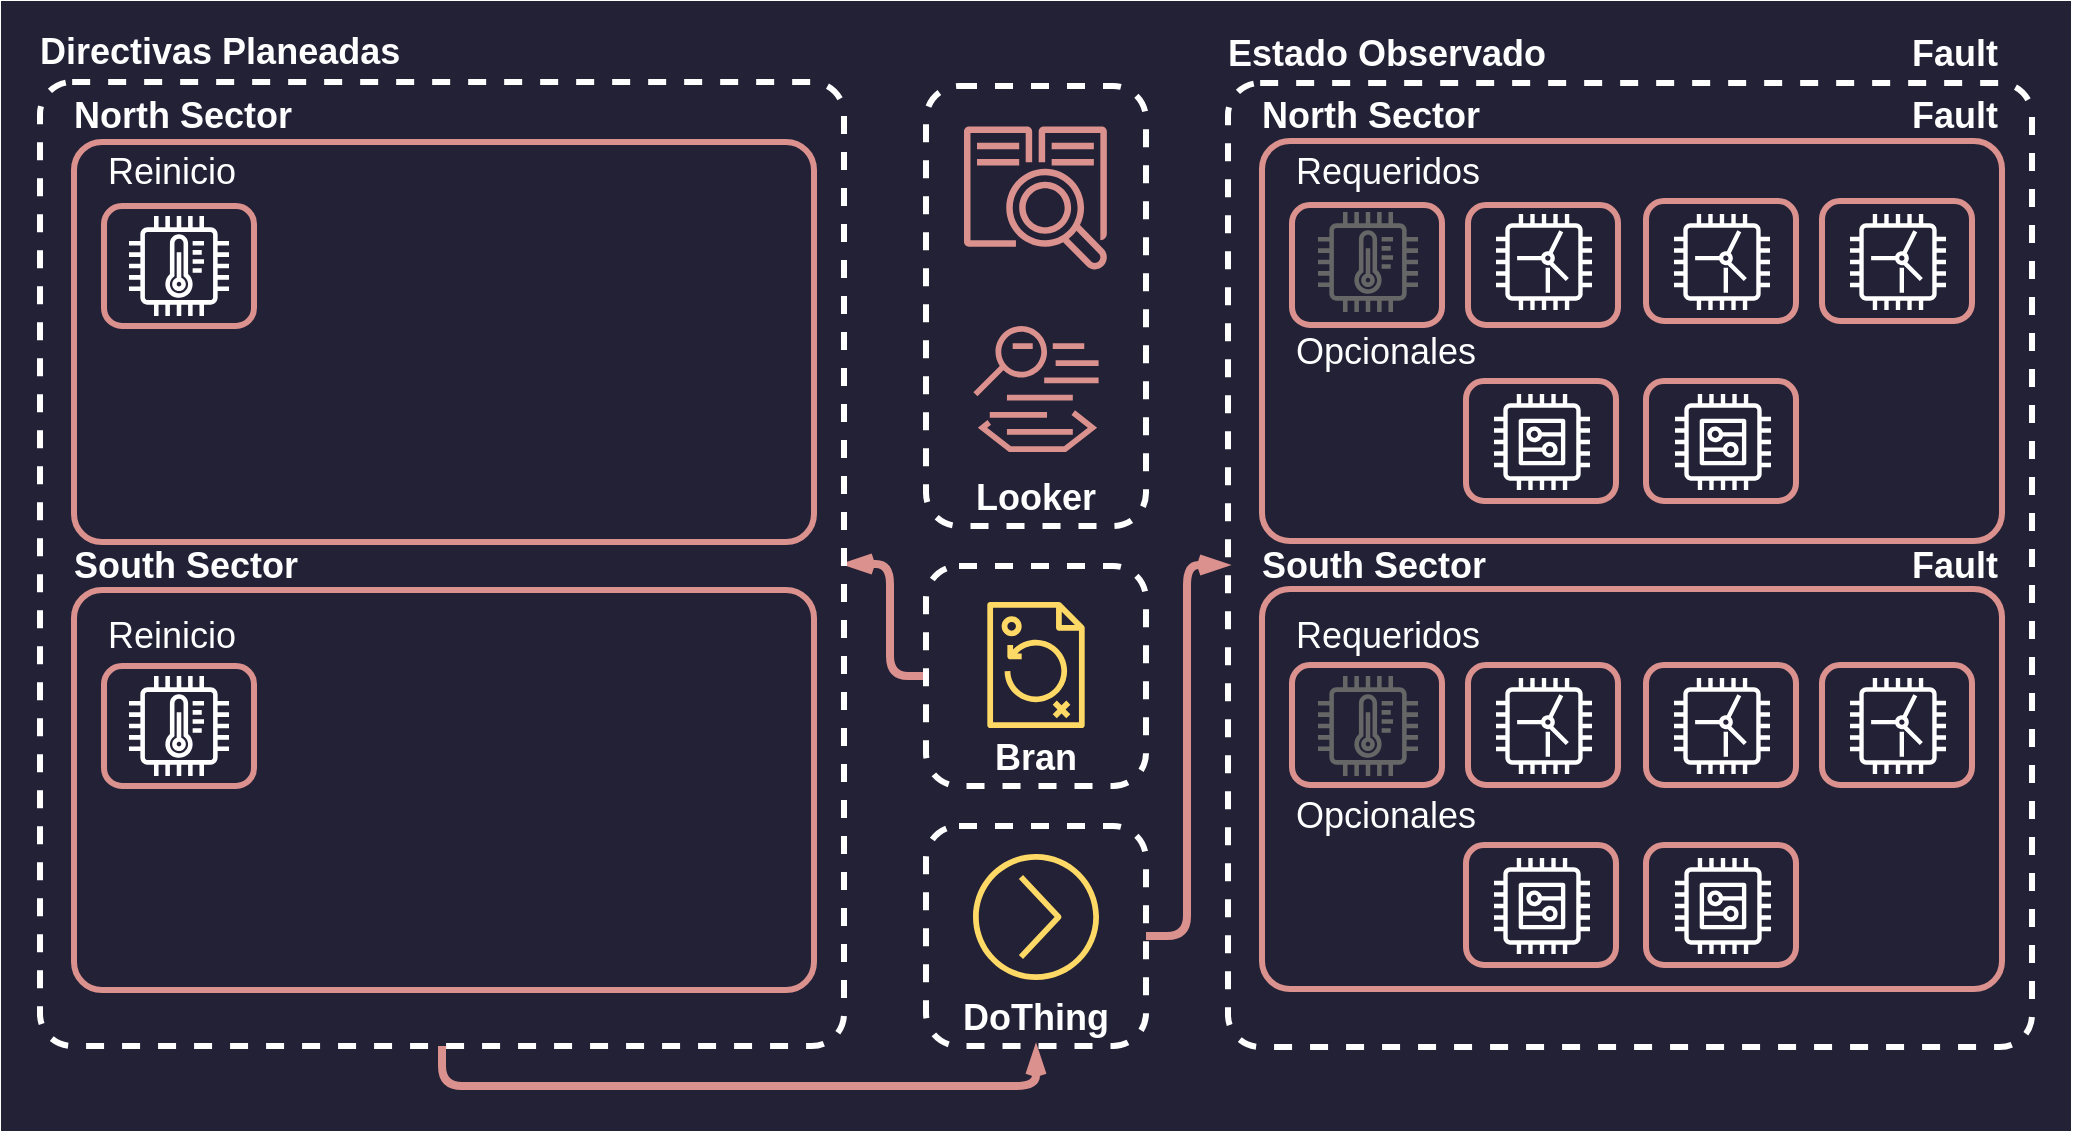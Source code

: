 <mxfile version="22.1.21" type="device">
  <diagram name="Page-1" id="UgkzKDdlbD2YLOSZ790F">
    <mxGraphModel dx="579" dy="907" grid="0" gridSize="10" guides="1" tooltips="1" connect="1" arrows="1" fold="1" page="1" pageScale="1" pageWidth="850" pageHeight="1100" math="0" shadow="0">
      <root>
        <mxCell id="0" />
        <mxCell id="1" parent="0" />
        <mxCell id="WaaS-qGKVErQEOPKYESH-2" value="" style="group;fillColor=#232136;strokeColor=#232136;strokeWidth=25;container=0;movable=1;resizable=1;rotatable=1;deletable=1;editable=1;locked=0;connectable=1;fontSize=18;" parent="1" vertex="1" connectable="0">
          <mxGeometry x="950" y="440" width="1010" height="540" as="geometry" />
        </mxCell>
        <mxCell id="3aSCwRJMT3F2lno_R7aL-35" value="Looker" style="rounded=1;whiteSpace=wrap;html=1;dashed=1;labelBackgroundColor=none;strokeColor=#FFFFFF;strokeWidth=3;align=center;verticalAlign=bottom;fontFamily=Helvetica;fontSize=18;fontColor=#FFFFFF;fillColor=none;fontStyle=1" parent="1" vertex="1">
          <mxGeometry x="1400" y="470" width="110" height="220" as="geometry" />
        </mxCell>
        <mxCell id="9AoiroFoVsxQzHGqrJnJ-85" value="" style="sketch=0;outlineConnect=0;fontColor=#FFFFFF;gradientColor=none;fillColor=#DB918D;strokeColor=none;dashed=0;verticalLabelPosition=bottom;verticalAlign=top;align=center;html=1;fontSize=18;fontStyle=0;aspect=fixed;shape=mxgraph.aws4.application_discovery_service_aws_agentless_collector;rotation=0;container=0;flipV=0;" parent="1" vertex="1">
          <mxGeometry x="1419" y="490" width="72" height="72" as="geometry" />
        </mxCell>
        <mxCell id="3aSCwRJMT3F2lno_R7aL-10" value="" style="sketch=0;outlineConnect=0;fontColor=#232F3E;gradientColor=none;fillColor=#DB918D;strokeColor=none;dashed=0;verticalLabelPosition=bottom;verticalAlign=top;align=center;html=1;fontSize=18;fontStyle=0;aspect=fixed;shape=mxgraph.aws4.mainframe_modernization_analyzer;rotation=0;container=0;flipV=0;" parent="1" vertex="1">
          <mxGeometry x="1423.5" y="590" width="63" height="63" as="geometry" />
        </mxCell>
        <mxCell id="8PTqsjU23CyEYYIXnUMX-3" style="edgeStyle=orthogonalEdgeStyle;shape=connector;curved=0;rounded=1;orthogonalLoop=1;jettySize=auto;html=1;entryX=0;entryY=0.5;entryDx=0;entryDy=0;labelBackgroundColor=default;strokeColor=#DB918D;strokeWidth=4;align=center;verticalAlign=middle;fontFamily=Helvetica;fontSize=11;fontColor=default;endArrow=openThin;endFill=0;" edge="1" parent="1" source="3aSCwRJMT3F2lno_R7aL-37" target="9AoiroFoVsxQzHGqrJnJ-2">
          <mxGeometry relative="1" as="geometry" />
        </mxCell>
        <mxCell id="3aSCwRJMT3F2lno_R7aL-37" value="DoThing" style="rounded=1;whiteSpace=wrap;html=1;dashed=1;labelBackgroundColor=none;strokeColor=#FFFFFF;strokeWidth=3;align=center;verticalAlign=bottom;fontFamily=Helvetica;fontSize=18;fontColor=#FFFFFF;fillColor=none;fontStyle=1" parent="1" vertex="1">
          <mxGeometry x="1400" y="840" width="110" height="110" as="geometry" />
        </mxCell>
        <mxCell id="3aSCwRJMT3F2lno_R7aL-7" value="" style="sketch=0;outlineConnect=0;fontColor=#232F3E;gradientColor=none;fillColor=#FFD966;strokeColor=#DB918D;dashed=0;verticalLabelPosition=bottom;verticalAlign=top;align=center;html=1;fontSize=18;fontStyle=0;aspect=fixed;pointerEvents=1;shape=mxgraph.aws4.action;fontFamily=Helvetica;container=0;rotation=0;flipV=0;" parent="1" vertex="1">
          <mxGeometry x="1423.5" y="854" width="63" height="63" as="geometry" />
        </mxCell>
        <mxCell id="9AoiroFoVsxQzHGqrJnJ-2" value="" style="rounded=1;whiteSpace=wrap;html=1;labelBackgroundColor=none;strokeColor=#FFFFFF;strokeWidth=3;align=left;verticalAlign=top;fontFamily=Helvetica;fontSize=18;fontColor=#FFFFFF;fillColor=none;arcSize=4;dashed=1;container=0;" parent="1" vertex="1">
          <mxGeometry x="1551" y="468.5" width="402" height="482" as="geometry" />
        </mxCell>
        <mxCell id="9AoiroFoVsxQzHGqrJnJ-78" value="&lt;div style=&quot;text-align: center; font-size: 18px;&quot;&gt;&lt;span style=&quot;background-color: initial; font-size: 18px;&quot;&gt;&lt;b style=&quot;font-size: 18px;&quot;&gt;Estado Observado&lt;/b&gt;&lt;/span&gt;&lt;/div&gt;&lt;div style=&quot;text-align: center; font-size: 18px;&quot;&gt;&lt;span style=&quot;background-color: initial; font-size: 18px;&quot;&gt;&lt;b style=&quot;font-size: 18px;&quot;&gt;&lt;br style=&quot;font-size: 18px;&quot;&gt;&lt;/b&gt;&lt;/span&gt;&lt;/div&gt;" style="text;whiteSpace=wrap;html=1;fontSize=18;fontFamily=Helvetica;fontColor=#FFFFFF;container=0;" parent="1" vertex="1">
          <mxGeometry x="1549" y="436.5" width="402" height="40" as="geometry" />
        </mxCell>
        <mxCell id="9AoiroFoVsxQzHGqrJnJ-125" value="Opcionales" style="text;html=1;strokeColor=none;fillColor=none;align=left;verticalAlign=middle;whiteSpace=wrap;rounded=0;fontSize=18;fontFamily=Helvetica;fontColor=#FFFFFF;container=0;" parent="1" vertex="1">
          <mxGeometry x="1583" y="819.5" width="75" height="30" as="geometry" />
        </mxCell>
        <mxCell id="9AoiroFoVsxQzHGqrJnJ-126" value="Requeridos" style="text;html=1;strokeColor=none;fillColor=none;align=left;verticalAlign=middle;whiteSpace=wrap;rounded=0;fontSize=18;fontFamily=Helvetica;fontColor=#FFFFFF;container=0;" parent="1" vertex="1">
          <mxGeometry x="1583" y="729.5" width="75" height="30" as="geometry" />
        </mxCell>
        <mxCell id="9AoiroFoVsxQzHGqrJnJ-127" value="" style="rounded=1;whiteSpace=wrap;html=1;labelBackgroundColor=none;strokeColor=#DB918D;strokeWidth=3;align=left;verticalAlign=top;fontFamily=Helvetica;fontSize=18;fontColor=#FFFFFF;fillColor=none;arcSize=7;container=0;" parent="1" vertex="1">
          <mxGeometry x="1568" y="721.5" width="370" height="200" as="geometry" />
        </mxCell>
        <mxCell id="9AoiroFoVsxQzHGqrJnJ-128" value="&lt;b style=&quot;border-color: var(--border-color); color: rgb(255, 255, 255); font-family: Helvetica; font-size: 18px; font-style: normal; font-variant-ligatures: normal; font-variant-caps: normal; letter-spacing: normal; orphans: 2; text-align: center; text-indent: 0px; text-transform: none; widows: 2; word-spacing: 0px; -webkit-text-stroke-width: 0px; text-decoration-thickness: initial; text-decoration-style: initial; text-decoration-color: initial;&quot;&gt;South Sector&lt;/b&gt;" style="text;whiteSpace=wrap;html=1;fontSize=18;fontFamily=Helvetica;fontColor=#FFFFFF;container=0;" parent="1" vertex="1">
          <mxGeometry x="1566" y="693" width="211" height="40" as="geometry" />
        </mxCell>
        <mxCell id="9AoiroFoVsxQzHGqrJnJ-129" value="" style="rounded=1;whiteSpace=wrap;html=1;labelBackgroundColor=none;strokeColor=#DB918D;strokeWidth=3;align=left;verticalAlign=top;fontFamily=Helvetica;fontSize=18;fontColor=#FFFFFF;fillColor=none;arcSize=7;container=0;" parent="1" vertex="1">
          <mxGeometry x="1568" y="497.5" width="370" height="200" as="geometry" />
        </mxCell>
        <mxCell id="9AoiroFoVsxQzHGqrJnJ-130" value="Opcionales" style="text;html=1;strokeColor=none;fillColor=none;align=left;verticalAlign=middle;whiteSpace=wrap;rounded=0;fontSize=18;fontFamily=Helvetica;fontColor=#FFFFFF;container=0;" parent="1" vertex="1">
          <mxGeometry x="1583" y="587.5" width="75" height="30" as="geometry" />
        </mxCell>
        <mxCell id="9AoiroFoVsxQzHGqrJnJ-131" value="Requeridos" style="text;html=1;strokeColor=none;fillColor=none;align=left;verticalAlign=middle;whiteSpace=wrap;rounded=0;fontSize=18;fontFamily=Helvetica;fontColor=#FFFFFF;container=0;" parent="1" vertex="1">
          <mxGeometry x="1583" y="497.5" width="75" height="30" as="geometry" />
        </mxCell>
        <mxCell id="9AoiroFoVsxQzHGqrJnJ-132" value="&lt;b style=&quot;border-color: var(--border-color); color: rgb(255, 255, 255); font-family: Helvetica; font-size: 18px; font-style: normal; font-variant-ligatures: normal; font-variant-caps: normal; letter-spacing: normal; orphans: 2; text-align: center; text-indent: 0px; text-transform: none; widows: 2; word-spacing: 0px; -webkit-text-stroke-width: 0px; text-decoration-thickness: initial; text-decoration-style: initial; text-decoration-color: initial;&quot;&gt;North Sector&lt;/b&gt;" style="text;whiteSpace=wrap;html=1;fontSize=18;fontFamily=Helvetica;fontColor=#FFFFFF;container=0;" parent="1" vertex="1">
          <mxGeometry x="1566" y="468" width="208" height="40" as="geometry" />
        </mxCell>
        <mxCell id="ZdKja-d9RXKtlkr0xZca-1" value="" style="rounded=1;whiteSpace=wrap;html=1;labelBackgroundColor=none;strokeColor=#DB918D;strokeWidth=3;align=left;verticalAlign=top;fontFamily=Helvetica;fontSize=18;fontColor=#FFFFFF;fillColor=none;container=0;" parent="1" vertex="1">
          <mxGeometry x="1583" y="529.5" width="75" height="60" as="geometry" />
        </mxCell>
        <mxCell id="ZdKja-d9RXKtlkr0xZca-2" value="" style="rounded=1;whiteSpace=wrap;html=1;labelBackgroundColor=none;strokeColor=#DB918D;strokeWidth=3;align=left;verticalAlign=top;fontFamily=Helvetica;fontSize=18;fontColor=#FFFFFF;fillColor=none;container=0;" parent="1" vertex="1">
          <mxGeometry x="1671" y="529.5" width="75" height="60" as="geometry" />
        </mxCell>
        <mxCell id="ZdKja-d9RXKtlkr0xZca-3" value="" style="rounded=1;whiteSpace=wrap;html=1;labelBackgroundColor=none;strokeColor=#DB918D;strokeWidth=3;align=left;verticalAlign=top;fontFamily=Helvetica;fontSize=18;fontColor=#FFFFFF;fillColor=none;container=0;" parent="1" vertex="1">
          <mxGeometry x="1760" y="527.5" width="75" height="60" as="geometry" />
        </mxCell>
        <mxCell id="ZdKja-d9RXKtlkr0xZca-4" value="" style="rounded=1;whiteSpace=wrap;html=1;labelBackgroundColor=none;strokeColor=#DB918D;strokeWidth=3;align=left;verticalAlign=top;fontFamily=Helvetica;fontSize=18;fontColor=#FFFFFF;fillColor=none;container=0;" parent="1" vertex="1">
          <mxGeometry x="1848" y="527.5" width="75" height="60" as="geometry" />
        </mxCell>
        <mxCell id="ZdKja-d9RXKtlkr0xZca-5" value="" style="rounded=1;whiteSpace=wrap;html=1;labelBackgroundColor=none;strokeColor=#DB918D;strokeWidth=3;align=left;verticalAlign=top;fontFamily=Helvetica;fontSize=18;fontColor=#FFFFFF;fillColor=none;container=0;" parent="1" vertex="1">
          <mxGeometry x="1760" y="617.5" width="75" height="60" as="geometry" />
        </mxCell>
        <mxCell id="ZdKja-d9RXKtlkr0xZca-6" value="" style="rounded=1;whiteSpace=wrap;html=1;labelBackgroundColor=none;strokeColor=#DB918D;strokeWidth=3;align=left;verticalAlign=top;fontFamily=Helvetica;fontSize=18;fontColor=#FFFFFF;fillColor=none;container=0;" parent="1" vertex="1">
          <mxGeometry x="1670" y="617.5" width="75" height="60" as="geometry" />
        </mxCell>
        <mxCell id="ZdKja-d9RXKtlkr0xZca-7" value="" style="rounded=1;whiteSpace=wrap;html=1;labelBackgroundColor=none;strokeColor=#DB918D;strokeWidth=3;align=left;verticalAlign=top;fontFamily=Helvetica;fontSize=18;fontColor=#FFFFFF;fillColor=none;container=0;" parent="1" vertex="1">
          <mxGeometry x="1583" y="759.5" width="75" height="60" as="geometry" />
        </mxCell>
        <mxCell id="ZdKja-d9RXKtlkr0xZca-8" value="" style="rounded=1;whiteSpace=wrap;html=1;labelBackgroundColor=none;strokeColor=#DB918D;strokeWidth=3;align=left;verticalAlign=top;fontFamily=Helvetica;fontSize=18;fontColor=#FFFFFF;fillColor=none;container=0;" parent="1" vertex="1">
          <mxGeometry x="1671" y="759.5" width="75" height="60" as="geometry" />
        </mxCell>
        <mxCell id="ZdKja-d9RXKtlkr0xZca-9" value="" style="rounded=1;whiteSpace=wrap;html=1;labelBackgroundColor=none;strokeColor=#DB918D;strokeWidth=3;align=left;verticalAlign=top;fontFamily=Helvetica;fontSize=18;fontColor=#FFFFFF;fillColor=none;container=0;" parent="1" vertex="1">
          <mxGeometry x="1760" y="759.5" width="75" height="60" as="geometry" />
        </mxCell>
        <mxCell id="ZdKja-d9RXKtlkr0xZca-10" value="" style="rounded=1;whiteSpace=wrap;html=1;labelBackgroundColor=none;strokeColor=#DB918D;strokeWidth=3;align=left;verticalAlign=top;fontFamily=Helvetica;fontSize=18;fontColor=#FFFFFF;fillColor=none;container=0;" parent="1" vertex="1">
          <mxGeometry x="1848" y="759.5" width="75" height="60" as="geometry" />
        </mxCell>
        <mxCell id="ZdKja-d9RXKtlkr0xZca-11" value="" style="rounded=1;whiteSpace=wrap;html=1;labelBackgroundColor=none;strokeColor=#DB918D;strokeWidth=3;align=left;verticalAlign=top;fontFamily=Helvetica;fontSize=18;fontColor=#FFFFFF;fillColor=none;container=0;" parent="1" vertex="1">
          <mxGeometry x="1760" y="849.5" width="75" height="60" as="geometry" />
        </mxCell>
        <mxCell id="ZdKja-d9RXKtlkr0xZca-12" value="" style="rounded=1;whiteSpace=wrap;html=1;labelBackgroundColor=none;strokeColor=#DB918D;strokeWidth=3;align=left;verticalAlign=top;fontFamily=Helvetica;fontSize=18;fontColor=#FFFFFF;fillColor=none;container=0;" parent="1" vertex="1">
          <mxGeometry x="1670" y="849.5" width="75" height="60" as="geometry" />
        </mxCell>
        <mxCell id="ZdKja-d9RXKtlkr0xZca-27" value="&lt;b style=&quot;border-color: var(--border-color); color: rgb(255, 255, 255); font-family: Helvetica; font-size: 18px; font-style: normal; font-variant-ligatures: normal; font-variant-caps: normal; letter-spacing: normal; orphans: 2; text-indent: 0px; text-transform: none; widows: 2; word-spacing: 0px; -webkit-text-stroke-width: 0px; text-decoration-thickness: initial; text-decoration-style: initial; text-decoration-color: initial;&quot;&gt;Fault&lt;/b&gt;" style="text;whiteSpace=wrap;html=1;fontSize=18;fontFamily=Helvetica;fontColor=#FFFFFF;container=0;align=right;" parent="1" vertex="1">
          <mxGeometry x="1828" y="468" width="110" height="40" as="geometry" />
        </mxCell>
        <mxCell id="ZdKja-d9RXKtlkr0xZca-28" value="&lt;b style=&quot;border-color: var(--border-color); color: rgb(255, 255, 255); font-family: Helvetica; font-size: 18px; font-style: normal; font-variant-ligatures: normal; font-variant-caps: normal; letter-spacing: normal; orphans: 2; text-indent: 0px; text-transform: none; widows: 2; word-spacing: 0px; -webkit-text-stroke-width: 0px; text-decoration-thickness: initial; text-decoration-style: initial; text-decoration-color: initial;&quot;&gt;Fault&lt;/b&gt;" style="text;whiteSpace=wrap;html=1;fontSize=18;fontFamily=Helvetica;fontColor=#FFFFFF;container=0;align=right;" parent="1" vertex="1">
          <mxGeometry x="1828" y="693" width="110" height="40" as="geometry" />
        </mxCell>
        <mxCell id="ZdKja-d9RXKtlkr0xZca-29" value="&lt;b style=&quot;border-color: var(--border-color); color: rgb(255, 255, 255); font-family: Helvetica; font-size: 18px; font-style: normal; font-variant-ligatures: normal; font-variant-caps: normal; letter-spacing: normal; orphans: 2; text-indent: 0px; text-transform: none; widows: 2; word-spacing: 0px; -webkit-text-stroke-width: 0px; text-decoration-thickness: initial; text-decoration-style: initial; text-decoration-color: initial;&quot;&gt;Fault&lt;/b&gt;" style="text;whiteSpace=wrap;html=1;fontSize=18;fontFamily=Helvetica;fontColor=#FFFFFF;container=0;align=right;" parent="1" vertex="1">
          <mxGeometry x="1828" y="437" width="110" height="40" as="geometry" />
        </mxCell>
        <mxCell id="vHqZfhKP10PH7yxNK9sM-32" style="edgeStyle=orthogonalEdgeStyle;shape=connector;curved=0;rounded=1;orthogonalLoop=1;jettySize=auto;html=1;entryX=1;entryY=0.5;entryDx=0;entryDy=0;labelBackgroundColor=default;strokeColor=#DB918D;strokeWidth=4;align=center;verticalAlign=middle;fontFamily=Helvetica;fontSize=11;fontColor=default;endArrow=openThin;endFill=0;" parent="1" source="3aSCwRJMT3F2lno_R7aL-36" target="WaaS-qGKVErQEOPKYESH-108" edge="1">
          <mxGeometry relative="1" as="geometry">
            <Array as="points">
              <mxPoint x="1382" y="765" />
              <mxPoint x="1382" y="709" />
            </Array>
          </mxGeometry>
        </mxCell>
        <mxCell id="3aSCwRJMT3F2lno_R7aL-36" value="Bran" style="rounded=1;whiteSpace=wrap;html=1;dashed=1;labelBackgroundColor=none;strokeColor=#FFFFFF;strokeWidth=3;align=center;verticalAlign=bottom;fontFamily=Helvetica;fontSize=18;fontColor=#FFFFFF;fillColor=none;fontStyle=1" parent="1" vertex="1">
          <mxGeometry x="1400" y="710" width="110" height="110" as="geometry" />
        </mxCell>
        <mxCell id="3aSCwRJMT3F2lno_R7aL-11" value="" style="sketch=0;outlineConnect=0;fontColor=#232F3E;gradientColor=none;fillColor=#FFD966;strokeColor=#DB918D;dashed=0;verticalLabelPosition=bottom;verticalAlign=top;align=center;html=1;fontSize=18;fontStyle=0;aspect=fixed;pointerEvents=1;shape=mxgraph.aws4.backup_plan;fontFamily=Helvetica;container=0;rotation=0;flipV=0;" parent="1" vertex="1">
          <mxGeometry x="1423.5" y="728" width="63" height="63" as="geometry" />
        </mxCell>
        <mxCell id="8PTqsjU23CyEYYIXnUMX-2" style="edgeStyle=orthogonalEdgeStyle;shape=connector;curved=0;rounded=1;orthogonalLoop=1;jettySize=auto;html=1;exitX=0.5;exitY=1;exitDx=0;exitDy=0;entryX=0.5;entryY=1;entryDx=0;entryDy=0;labelBackgroundColor=default;strokeColor=#DB918D;strokeWidth=4;align=center;verticalAlign=middle;fontFamily=Helvetica;fontSize=11;fontColor=default;endArrow=openThin;endFill=0;" edge="1" parent="1" source="WaaS-qGKVErQEOPKYESH-108" target="3aSCwRJMT3F2lno_R7aL-37">
          <mxGeometry relative="1" as="geometry" />
        </mxCell>
        <mxCell id="WaaS-qGKVErQEOPKYESH-108" value="" style="rounded=1;whiteSpace=wrap;html=1;labelBackgroundColor=none;strokeColor=#FFFFFF;strokeWidth=3;align=left;verticalAlign=top;fontFamily=Helvetica;fontSize=18;fontColor=#FFFFFF;fillColor=none;arcSize=4;dashed=1;container=0;" parent="1" vertex="1">
          <mxGeometry x="957" y="468" width="402" height="482" as="geometry" />
        </mxCell>
        <mxCell id="WaaS-qGKVErQEOPKYESH-149" value="&lt;div style=&quot;text-align: center; font-size: 18px;&quot;&gt;&lt;b&gt;Directivas Planeadas&lt;/b&gt;&lt;/div&gt;" style="text;whiteSpace=wrap;html=1;fontSize=18;fontFamily=Helvetica;fontColor=#FFFFFF;container=0;" parent="1" vertex="1">
          <mxGeometry x="955" y="436" width="334" height="40" as="geometry" />
        </mxCell>
        <mxCell id="WaaS-qGKVErQEOPKYESH-105" value="&lt;b style=&quot;border-color: var(--border-color); color: rgb(255, 255, 255); font-family: Helvetica; font-style: normal; font-variant-ligatures: normal; font-variant-caps: normal; letter-spacing: normal; orphans: 2; text-align: center; text-indent: 0px; text-transform: none; widows: 2; word-spacing: 0px; -webkit-text-stroke-width: 0px; text-decoration-thickness: initial; text-decoration-style: initial; text-decoration-color: initial; font-size: 18px;&quot;&gt;&lt;font style=&quot;font-size: 18px;&quot;&gt;North Sector&lt;/font&gt;&lt;/b&gt;" style="text;whiteSpace=wrap;html=1;fontSize=18;fontFamily=Helvetica;fontColor=#FFFFFF;container=0;" parent="1" vertex="1">
          <mxGeometry x="972" y="468" width="287" height="40" as="geometry" />
        </mxCell>
        <mxCell id="WaaS-qGKVErQEOPKYESH-106" value="&lt;b style=&quot;border-color: var(--border-color); color: rgb(255, 255, 255); font-family: Helvetica; font-size: 18px; font-style: normal; font-variant-ligatures: normal; font-variant-caps: normal; letter-spacing: normal; orphans: 2; text-align: center; text-indent: 0px; text-transform: none; widows: 2; word-spacing: 0px; -webkit-text-stroke-width: 0px; text-decoration-thickness: initial; text-decoration-style: initial; text-decoration-color: initial;&quot;&gt;South Sector&lt;/b&gt;" style="text;whiteSpace=wrap;html=1;fontSize=18;fontFamily=Helvetica;fontColor=#FFFFFF;container=0;" parent="1" vertex="1">
          <mxGeometry x="972" y="693" width="343" height="40" as="geometry" />
        </mxCell>
        <mxCell id="WaaS-qGKVErQEOPKYESH-18" value="" style="rounded=1;whiteSpace=wrap;html=1;labelBackgroundColor=none;strokeColor=#DB918D;strokeWidth=3;align=left;verticalAlign=top;fontFamily=Helvetica;fontSize=18;fontColor=#FFFFFF;fillColor=none;arcSize=7;container=0;" parent="1" vertex="1">
          <mxGeometry x="974" y="498" width="370" height="200" as="geometry" />
        </mxCell>
        <mxCell id="WaaS-qGKVErQEOPKYESH-28" value="" style="rounded=1;whiteSpace=wrap;html=1;labelBackgroundColor=none;strokeColor=#DB918D;strokeWidth=3;align=left;verticalAlign=top;fontFamily=Helvetica;fontSize=18;fontColor=#FFFFFF;fillColor=none;container=0;" parent="1" vertex="1">
          <mxGeometry x="989" y="530" width="75" height="60" as="geometry" />
        </mxCell>
        <mxCell id="WaaS-qGKVErQEOPKYESH-31" value="Reinicio" style="text;html=1;strokeColor=none;fillColor=none;align=left;verticalAlign=middle;whiteSpace=wrap;rounded=0;fontSize=18;fontFamily=Helvetica;fontColor=#FFFFFF;container=0;" parent="1" vertex="1">
          <mxGeometry x="989" y="498" width="75" height="30" as="geometry" />
        </mxCell>
        <mxCell id="WaaS-qGKVErQEOPKYESH-81" value="" style="sketch=0;outlineConnect=0;dashed=0;verticalLabelPosition=bottom;verticalAlign=top;align=center;html=1;fontSize=18;fontStyle=0;aspect=fixed;pointerEvents=1;shape=mxgraph.aws4.iot_thing_temperature_sensor;rounded=1;labelBackgroundColor=none;strokeWidth=3;fontFamily=Helvetica;container=0;" parent="1" vertex="1">
          <mxGeometry x="1001.5" y="535" width="50" height="50" as="geometry" />
        </mxCell>
        <mxCell id="WaaS-qGKVErQEOPKYESH-69" value="" style="rounded=1;whiteSpace=wrap;html=1;labelBackgroundColor=none;strokeColor=#DB918D;strokeWidth=3;align=left;verticalAlign=top;fontFamily=Helvetica;fontSize=18;fontColor=#FFFFFF;fillColor=none;arcSize=7;container=0;" parent="1" vertex="1">
          <mxGeometry x="974" y="722" width="370" height="200" as="geometry" />
        </mxCell>
        <mxCell id="WaaS-qGKVErQEOPKYESH-74" value="" style="rounded=1;whiteSpace=wrap;html=1;labelBackgroundColor=none;strokeColor=#DB918D;strokeWidth=3;align=left;verticalAlign=top;fontFamily=Helvetica;fontSize=18;fontColor=#FFFFFF;fillColor=none;container=0;" parent="1" vertex="1">
          <mxGeometry x="989" y="760" width="75" height="60" as="geometry" />
        </mxCell>
        <mxCell id="WaaS-qGKVErQEOPKYESH-78" value="Reinicio" style="text;html=1;strokeColor=none;fillColor=none;align=left;verticalAlign=middle;whiteSpace=wrap;rounded=0;fontSize=18;fontFamily=Helvetica;fontColor=#FFFFFF;container=0;" parent="1" vertex="1">
          <mxGeometry x="989" y="730" width="75" height="30" as="geometry" />
        </mxCell>
        <mxCell id="WaaS-qGKVErQEOPKYESH-84" value="" style="sketch=0;outlineConnect=0;dashed=0;verticalLabelPosition=bottom;verticalAlign=top;align=center;html=1;fontSize=18;fontStyle=0;aspect=fixed;pointerEvents=1;shape=mxgraph.aws4.iot_thing_temperature_sensor;rounded=1;labelBackgroundColor=none;strokeWidth=3;fontFamily=Helvetica;container=0;" parent="1" vertex="1">
          <mxGeometry x="1001.5" y="765" width="50" height="50" as="geometry" />
        </mxCell>
        <mxCell id="haZiolKlXE39386u9Sym-3" value="" style="sketch=0;outlineConnect=0;dashed=0;verticalLabelPosition=bottom;verticalAlign=top;align=center;html=1;fontSize=18;fontStyle=0;aspect=fixed;pointerEvents=1;shape=mxgraph.aws4.iot_thing_temperature_sensor;rounded=1;labelBackgroundColor=none;strokeWidth=3;fontFamily=Helvetica;container=0;fillColor=#666666;" parent="1" vertex="1">
          <mxGeometry x="1596" y="533" width="50" height="50" as="geometry" />
        </mxCell>
        <mxCell id="haZiolKlXE39386u9Sym-4" value="" style="sketch=0;outlineConnect=0;fontColor=#232F3E;gradientColor=none;strokeColor=#FFFFFF;fillColor=none;dashed=0;verticalLabelPosition=bottom;verticalAlign=top;align=center;html=1;fontSize=18;fontStyle=0;aspect=fixed;shape=mxgraph.aws4.resourceIcon;resIcon=mxgraph.aws4.windfarm;rounded=1;labelBackgroundColor=none;strokeWidth=3;fontFamily=Helvetica;container=0;" parent="1" vertex="1">
          <mxGeometry x="1679" y="528" width="60" height="60" as="geometry" />
        </mxCell>
        <mxCell id="haZiolKlXE39386u9Sym-5" value="" style="sketch=0;outlineConnect=0;fontColor=#232F3E;gradientColor=none;strokeColor=#FFFFFF;fillColor=none;dashed=0;verticalLabelPosition=bottom;verticalAlign=top;align=center;html=1;fontSize=18;fontStyle=0;aspect=fixed;shape=mxgraph.aws4.resourceIcon;resIcon=mxgraph.aws4.windfarm;rounded=1;labelBackgroundColor=none;strokeWidth=3;fontFamily=Helvetica;container=0;" parent="1" vertex="1">
          <mxGeometry x="1768" y="528" width="60" height="60" as="geometry" />
        </mxCell>
        <mxCell id="haZiolKlXE39386u9Sym-6" value="" style="sketch=0;outlineConnect=0;fontColor=#232F3E;gradientColor=none;strokeColor=#FFFFFF;fillColor=none;dashed=0;verticalLabelPosition=bottom;verticalAlign=top;align=center;html=1;fontSize=18;fontStyle=0;aspect=fixed;shape=mxgraph.aws4.resourceIcon;resIcon=mxgraph.aws4.windfarm;rounded=1;labelBackgroundColor=none;strokeWidth=3;fontFamily=Helvetica;container=0;" parent="1" vertex="1">
          <mxGeometry x="1856" y="528" width="60" height="60" as="geometry" />
        </mxCell>
        <mxCell id="haZiolKlXE39386u9Sym-7" value="" style="sketch=0;outlineConnect=0;fontColor=#232F3E;gradientColor=none;strokeColor=#FFFFFF;fillColor=none;dashed=0;verticalLabelPosition=bottom;verticalAlign=top;align=center;html=1;fontSize=18;fontStyle=0;aspect=fixed;shape=mxgraph.aws4.resourceIcon;resIcon=mxgraph.aws4.generic;rounded=1;labelBackgroundColor=none;strokeWidth=3;fontFamily=Helvetica;container=0;" parent="1" vertex="1">
          <mxGeometry x="1768.5" y="618" width="60" height="60" as="geometry" />
        </mxCell>
        <mxCell id="haZiolKlXE39386u9Sym-8" value="" style="sketch=0;outlineConnect=0;fontColor=#232F3E;gradientColor=none;strokeColor=#FFFFFF;fillColor=none;dashed=0;verticalLabelPosition=bottom;verticalAlign=top;align=center;html=1;fontSize=18;fontStyle=0;aspect=fixed;shape=mxgraph.aws4.resourceIcon;resIcon=mxgraph.aws4.generic;rounded=1;labelBackgroundColor=none;strokeWidth=3;fontFamily=Helvetica;container=0;" parent="1" vertex="1">
          <mxGeometry x="1678" y="618" width="60" height="60" as="geometry" />
        </mxCell>
        <mxCell id="haZiolKlXE39386u9Sym-9" value="" style="sketch=0;outlineConnect=0;dashed=0;verticalLabelPosition=bottom;verticalAlign=top;align=center;html=1;fontSize=18;fontStyle=0;aspect=fixed;pointerEvents=1;shape=mxgraph.aws4.iot_thing_temperature_sensor;rounded=1;labelBackgroundColor=none;strokeWidth=3;fontFamily=Helvetica;container=0;fillColor=#666666;" parent="1" vertex="1">
          <mxGeometry x="1596" y="765" width="50" height="50" as="geometry" />
        </mxCell>
        <mxCell id="haZiolKlXE39386u9Sym-10" value="" style="sketch=0;outlineConnect=0;fontColor=#232F3E;gradientColor=none;strokeColor=#FFFFFF;fillColor=none;dashed=0;verticalLabelPosition=bottom;verticalAlign=top;align=center;html=1;fontSize=18;fontStyle=0;aspect=fixed;shape=mxgraph.aws4.resourceIcon;resIcon=mxgraph.aws4.windfarm;rounded=1;labelBackgroundColor=none;strokeWidth=3;fontFamily=Helvetica;container=0;" parent="1" vertex="1">
          <mxGeometry x="1679" y="760" width="60" height="60" as="geometry" />
        </mxCell>
        <mxCell id="haZiolKlXE39386u9Sym-11" value="" style="sketch=0;outlineConnect=0;fontColor=#232F3E;gradientColor=none;strokeColor=#FFFFFF;fillColor=none;dashed=0;verticalLabelPosition=bottom;verticalAlign=top;align=center;html=1;fontSize=18;fontStyle=0;aspect=fixed;shape=mxgraph.aws4.resourceIcon;resIcon=mxgraph.aws4.windfarm;rounded=1;labelBackgroundColor=none;strokeWidth=3;fontFamily=Helvetica;container=0;" parent="1" vertex="1">
          <mxGeometry x="1768" y="760" width="60" height="60" as="geometry" />
        </mxCell>
        <mxCell id="haZiolKlXE39386u9Sym-12" value="" style="sketch=0;outlineConnect=0;fontColor=#232F3E;gradientColor=none;strokeColor=#FFFFFF;fillColor=none;dashed=0;verticalLabelPosition=bottom;verticalAlign=top;align=center;html=1;fontSize=18;fontStyle=0;aspect=fixed;shape=mxgraph.aws4.resourceIcon;resIcon=mxgraph.aws4.windfarm;rounded=1;labelBackgroundColor=none;strokeWidth=3;fontFamily=Helvetica;container=0;" parent="1" vertex="1">
          <mxGeometry x="1856" y="760" width="60" height="60" as="geometry" />
        </mxCell>
        <mxCell id="haZiolKlXE39386u9Sym-13" value="" style="sketch=0;outlineConnect=0;fontColor=#232F3E;gradientColor=none;strokeColor=#FFFFFF;fillColor=none;dashed=0;verticalLabelPosition=bottom;verticalAlign=top;align=center;html=1;fontSize=18;fontStyle=0;aspect=fixed;shape=mxgraph.aws4.resourceIcon;resIcon=mxgraph.aws4.generic;rounded=1;labelBackgroundColor=none;strokeWidth=3;fontFamily=Helvetica;container=0;" parent="1" vertex="1">
          <mxGeometry x="1768.5" y="850" width="60" height="60" as="geometry" />
        </mxCell>
        <mxCell id="haZiolKlXE39386u9Sym-14" value="" style="sketch=0;outlineConnect=0;fontColor=#232F3E;gradientColor=none;strokeColor=#FFFFFF;fillColor=none;dashed=0;verticalLabelPosition=bottom;verticalAlign=top;align=center;html=1;fontSize=18;fontStyle=0;aspect=fixed;shape=mxgraph.aws4.resourceIcon;resIcon=mxgraph.aws4.generic;rounded=1;labelBackgroundColor=none;strokeWidth=3;fontFamily=Helvetica;container=0;" parent="1" vertex="1">
          <mxGeometry x="1678" y="850" width="60" height="60" as="geometry" />
        </mxCell>
      </root>
    </mxGraphModel>
  </diagram>
</mxfile>
